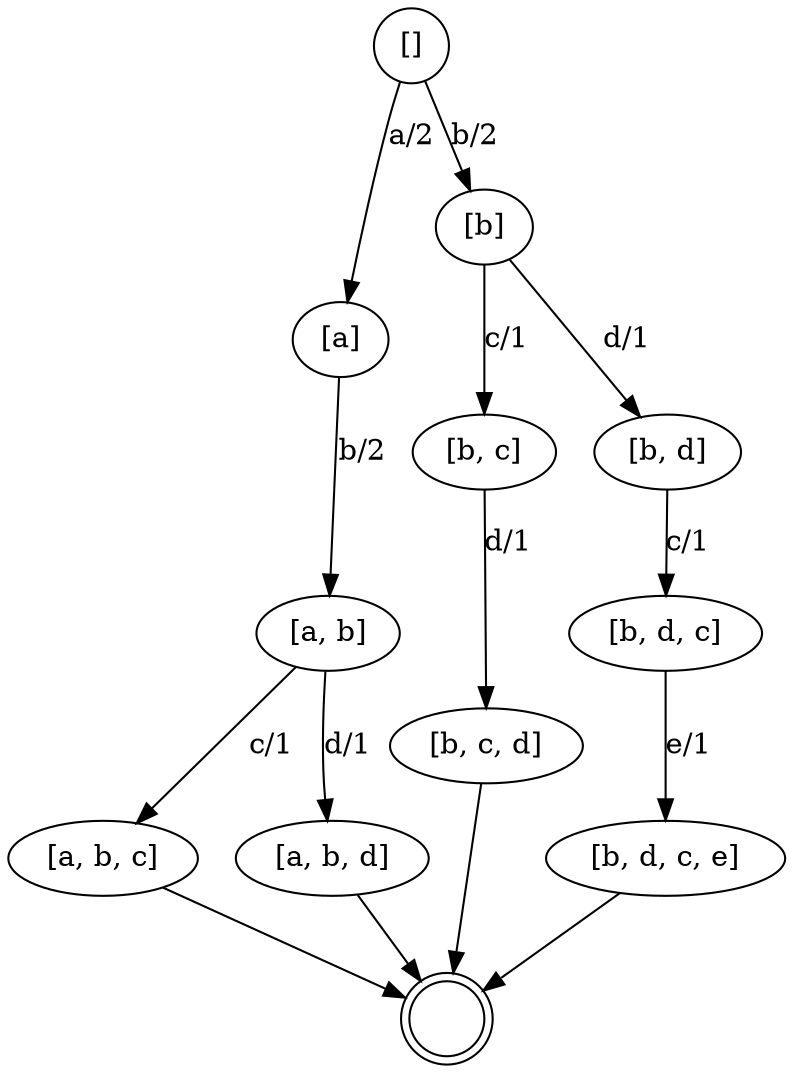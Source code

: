digraph G {
    node [width=0.5];
xabb3e8 [label="[]"]
xabb498 [label="[a]"]
xabb4f0 [label="[a, b]"]
xabb1d8 [label="[a, b, c]"]
xabafc8 [label="[a, b, d]"]
xabaf70 [label="[b]"]
xabb390 [label="[b, c]"]
xabb548 [label="[b, c, d]"]
xabb230 [label="[b, d]"]
xabaec0 [label="[b, d, c]"]
xabaf18 [label="[b, d, c, e]"]
xabb0d0 [label="",peripheries=2]
xabb3e8 -> xabb498 [label="a/2"]
xabb498 -> xabb4f0 [label="b/2"]
xabb4f0 -> xabb1d8 [label="c/1"]
xabb4f0 -> xabafc8 [label="d/1"]
xabb3e8 -> xabaf70 [label="b/2"]
xabaf70 -> xabb390 [label="c/1"]
xabb390 -> xabb548 [label="d/1"]
xabaf70 -> xabb230 [label="d/1"]
xabb230 -> xabaec0 [label="c/1"]
xabaec0 -> xabaf18 [label="e/1"]
xabb1d8 -> xabb0d0 [label=""]
xabafc8 -> xabb0d0 [label=""]
xabb548 -> xabb0d0 [label=""]
xabaf18 -> xabb0d0 [label=""]
}
